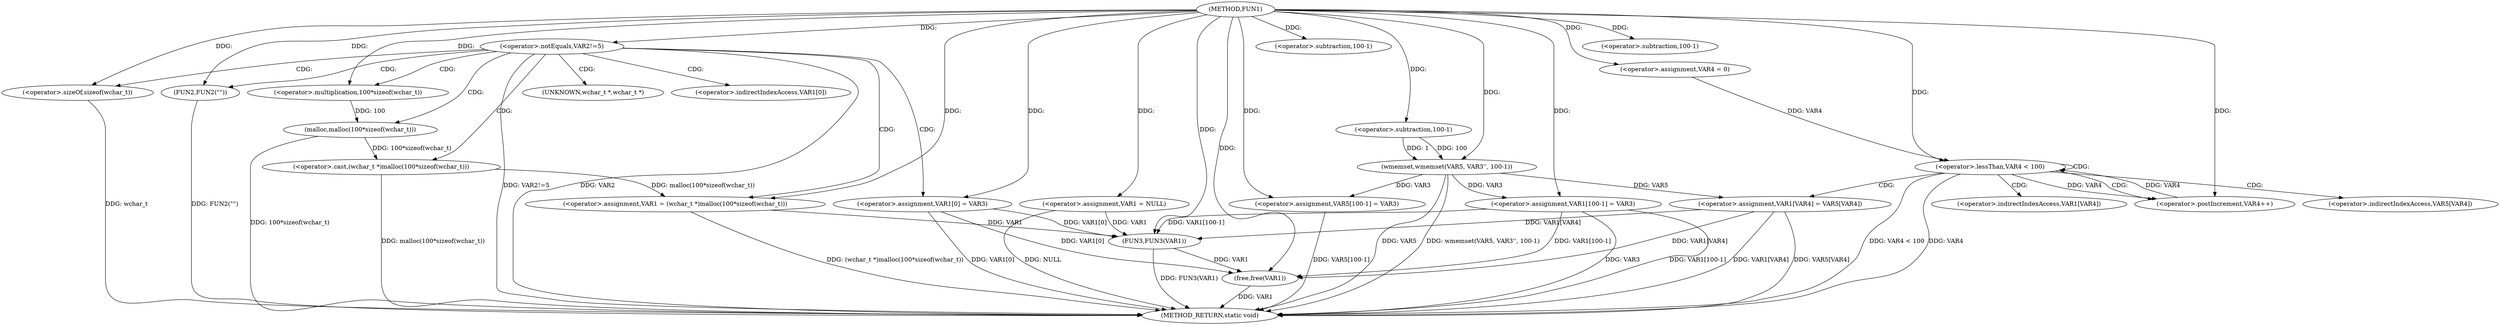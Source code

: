 digraph FUN1 {  
"1000100" [label = "(METHOD,FUN1)" ]
"1000173" [label = "(METHOD_RETURN,static void)" ]
"1000103" [label = "(<operator>.assignment,VAR1 = NULL)" ]
"1000107" [label = "(<operator>.notEquals,VAR2!=5)" ]
"1000111" [label = "(FUN2,FUN2(\"\"))" ]
"1000115" [label = "(<operator>.assignment,VAR1 = (wchar_t *)malloc(100*sizeof(wchar_t)))" ]
"1000117" [label = "(<operator>.cast,(wchar_t *)malloc(100*sizeof(wchar_t)))" ]
"1000119" [label = "(malloc,malloc(100*sizeof(wchar_t)))" ]
"1000120" [label = "(<operator>.multiplication,100*sizeof(wchar_t))" ]
"1000122" [label = "(<operator>.sizeOf,sizeof(wchar_t))" ]
"1000124" [label = "(<operator>.assignment,VAR1[0] = VAR3)" ]
"1000132" [label = "(wmemset,wmemset(VAR5, VAR3'', 100-1))" ]
"1000135" [label = "(<operator>.subtraction,100-1)" ]
"1000138" [label = "(<operator>.assignment,VAR5[100-1] = VAR3)" ]
"1000141" [label = "(<operator>.subtraction,100-1)" ]
"1000146" [label = "(<operator>.assignment,VAR4 = 0)" ]
"1000149" [label = "(<operator>.lessThan,VAR4 < 100)" ]
"1000152" [label = "(<operator>.postIncrement,VAR4++)" ]
"1000155" [label = "(<operator>.assignment,VAR1[VAR4] = VAR5[VAR4])" ]
"1000162" [label = "(<operator>.assignment,VAR1[100-1] = VAR3)" ]
"1000165" [label = "(<operator>.subtraction,100-1)" ]
"1000169" [label = "(FUN3,FUN3(VAR1))" ]
"1000171" [label = "(free,free(VAR1))" ]
"1000118" [label = "(UNKNOWN,wchar_t *,wchar_t *)" ]
"1000125" [label = "(<operator>.indirectIndexAccess,VAR1[0])" ]
"1000156" [label = "(<operator>.indirectIndexAccess,VAR1[VAR4])" ]
"1000159" [label = "(<operator>.indirectIndexAccess,VAR5[VAR4])" ]
  "1000162" -> "1000173"  [ label = "DDG: VAR3"] 
  "1000171" -> "1000173"  [ label = "DDG: VAR1"] 
  "1000124" -> "1000173"  [ label = "DDG: VAR1[0]"] 
  "1000107" -> "1000173"  [ label = "DDG: VAR2"] 
  "1000107" -> "1000173"  [ label = "DDG: VAR2!=5"] 
  "1000169" -> "1000173"  [ label = "DDG: FUN3(VAR1)"] 
  "1000103" -> "1000173"  [ label = "DDG: NULL"] 
  "1000149" -> "1000173"  [ label = "DDG: VAR4 < 100"] 
  "1000132" -> "1000173"  [ label = "DDG: VAR5"] 
  "1000119" -> "1000173"  [ label = "DDG: 100*sizeof(wchar_t)"] 
  "1000149" -> "1000173"  [ label = "DDG: VAR4"] 
  "1000117" -> "1000173"  [ label = "DDG: malloc(100*sizeof(wchar_t))"] 
  "1000111" -> "1000173"  [ label = "DDG: FUN2(\"\")"] 
  "1000155" -> "1000173"  [ label = "DDG: VAR5[VAR4]"] 
  "1000115" -> "1000173"  [ label = "DDG: (wchar_t *)malloc(100*sizeof(wchar_t))"] 
  "1000122" -> "1000173"  [ label = "DDG: wchar_t"] 
  "1000132" -> "1000173"  [ label = "DDG: wmemset(VAR5, VAR3'', 100-1)"] 
  "1000138" -> "1000173"  [ label = "DDG: VAR5[100-1]"] 
  "1000155" -> "1000173"  [ label = "DDG: VAR1[VAR4]"] 
  "1000162" -> "1000173"  [ label = "DDG: VAR1[100-1]"] 
  "1000100" -> "1000103"  [ label = "DDG: "] 
  "1000100" -> "1000107"  [ label = "DDG: "] 
  "1000100" -> "1000111"  [ label = "DDG: "] 
  "1000117" -> "1000115"  [ label = "DDG: malloc(100*sizeof(wchar_t))"] 
  "1000100" -> "1000115"  [ label = "DDG: "] 
  "1000119" -> "1000117"  [ label = "DDG: 100*sizeof(wchar_t)"] 
  "1000120" -> "1000119"  [ label = "DDG: 100"] 
  "1000100" -> "1000120"  [ label = "DDG: "] 
  "1000100" -> "1000122"  [ label = "DDG: "] 
  "1000100" -> "1000124"  [ label = "DDG: "] 
  "1000100" -> "1000132"  [ label = "DDG: "] 
  "1000135" -> "1000132"  [ label = "DDG: 100"] 
  "1000135" -> "1000132"  [ label = "DDG: 1"] 
  "1000100" -> "1000135"  [ label = "DDG: "] 
  "1000132" -> "1000138"  [ label = "DDG: VAR3"] 
  "1000100" -> "1000138"  [ label = "DDG: "] 
  "1000100" -> "1000141"  [ label = "DDG: "] 
  "1000100" -> "1000146"  [ label = "DDG: "] 
  "1000152" -> "1000149"  [ label = "DDG: VAR4"] 
  "1000146" -> "1000149"  [ label = "DDG: VAR4"] 
  "1000100" -> "1000149"  [ label = "DDG: "] 
  "1000149" -> "1000152"  [ label = "DDG: VAR4"] 
  "1000100" -> "1000152"  [ label = "DDG: "] 
  "1000132" -> "1000155"  [ label = "DDG: VAR5"] 
  "1000100" -> "1000162"  [ label = "DDG: "] 
  "1000132" -> "1000162"  [ label = "DDG: VAR3"] 
  "1000100" -> "1000165"  [ label = "DDG: "] 
  "1000124" -> "1000169"  [ label = "DDG: VAR1[0]"] 
  "1000103" -> "1000169"  [ label = "DDG: VAR1"] 
  "1000155" -> "1000169"  [ label = "DDG: VAR1[VAR4]"] 
  "1000162" -> "1000169"  [ label = "DDG: VAR1[100-1]"] 
  "1000115" -> "1000169"  [ label = "DDG: VAR1"] 
  "1000100" -> "1000169"  [ label = "DDG: "] 
  "1000124" -> "1000171"  [ label = "DDG: VAR1[0]"] 
  "1000169" -> "1000171"  [ label = "DDG: VAR1"] 
  "1000155" -> "1000171"  [ label = "DDG: VAR1[VAR4]"] 
  "1000162" -> "1000171"  [ label = "DDG: VAR1[100-1]"] 
  "1000100" -> "1000171"  [ label = "DDG: "] 
  "1000107" -> "1000125"  [ label = "CDG: "] 
  "1000107" -> "1000120"  [ label = "CDG: "] 
  "1000107" -> "1000117"  [ label = "CDG: "] 
  "1000107" -> "1000111"  [ label = "CDG: "] 
  "1000107" -> "1000124"  [ label = "CDG: "] 
  "1000107" -> "1000119"  [ label = "CDG: "] 
  "1000107" -> "1000115"  [ label = "CDG: "] 
  "1000107" -> "1000118"  [ label = "CDG: "] 
  "1000107" -> "1000122"  [ label = "CDG: "] 
  "1000149" -> "1000159"  [ label = "CDG: "] 
  "1000149" -> "1000155"  [ label = "CDG: "] 
  "1000149" -> "1000156"  [ label = "CDG: "] 
  "1000149" -> "1000152"  [ label = "CDG: "] 
  "1000149" -> "1000149"  [ label = "CDG: "] 
}
